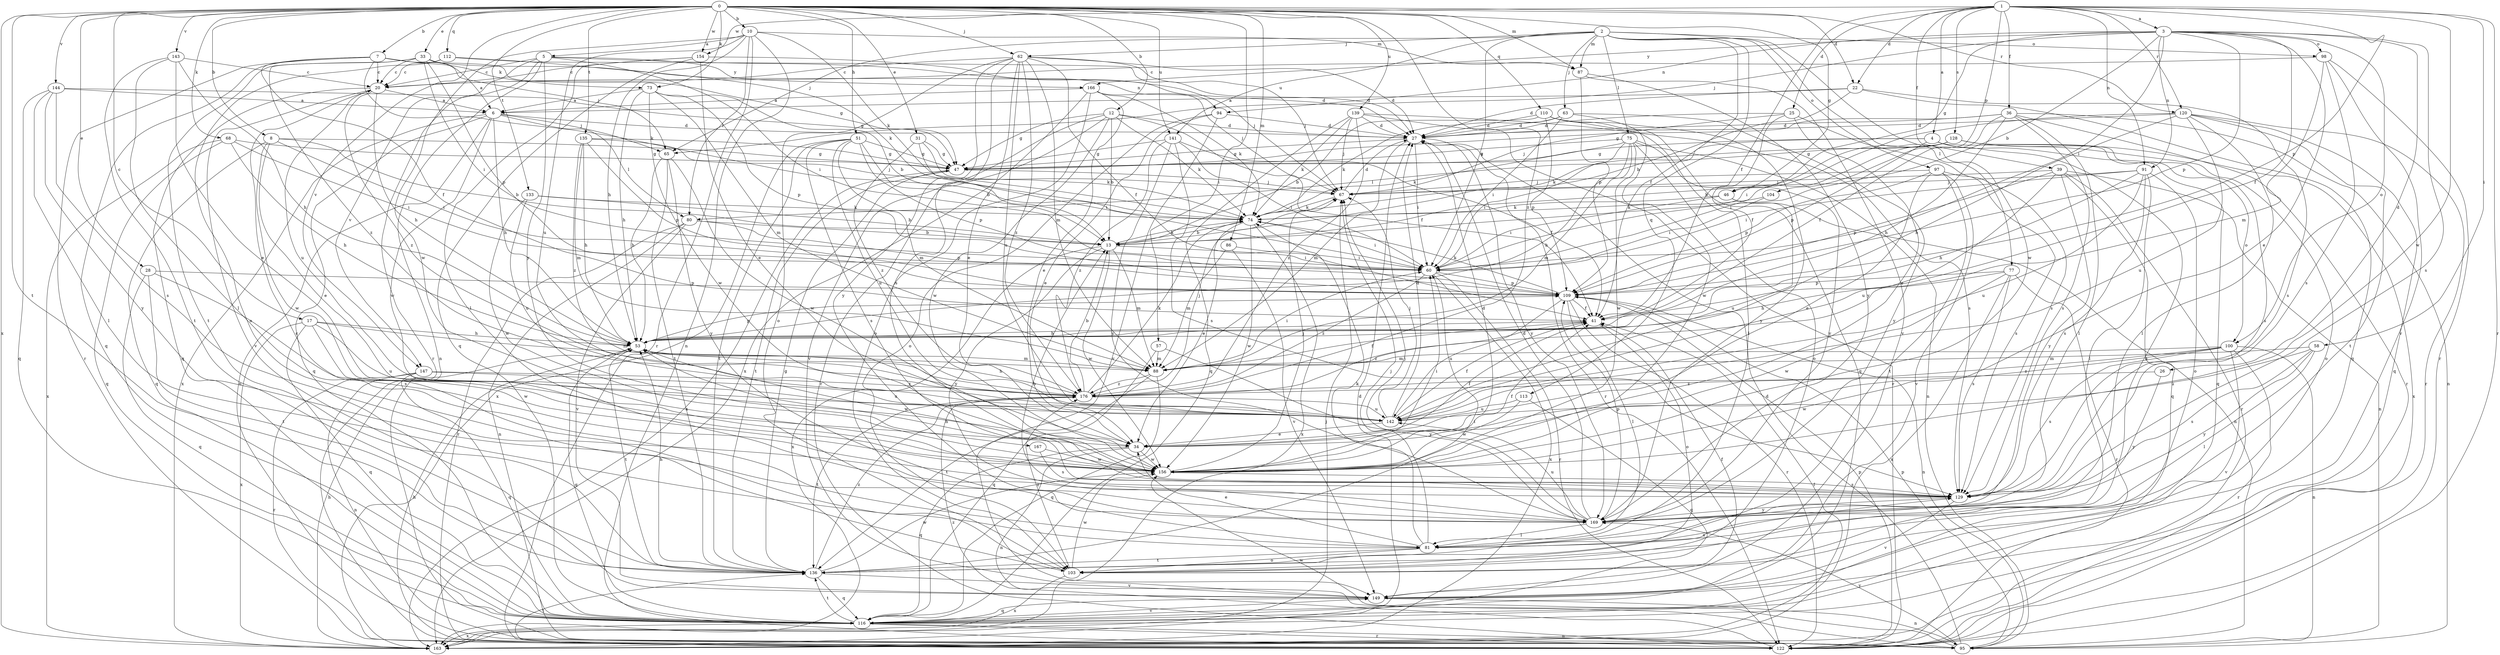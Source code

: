 strict digraph  {
0;
1;
2;
3;
4;
5;
6;
7;
8;
10;
12;
13;
17;
20;
22;
25;
26;
27;
28;
31;
33;
34;
36;
39;
41;
46;
47;
51;
53;
57;
58;
60;
62;
63;
65;
67;
68;
73;
74;
75;
77;
80;
81;
86;
87;
88;
91;
94;
95;
97;
98;
100;
103;
104;
109;
110;
112;
113;
116;
120;
122;
128;
129;
133;
135;
136;
139;
141;
142;
143;
144;
147;
149;
154;
156;
163;
166;
167;
169;
176;
0 -> 7  [label=b];
0 -> 8  [label=b];
0 -> 10  [label=b];
0 -> 12  [label=b];
0 -> 17  [label=c];
0 -> 22  [label=d];
0 -> 28  [label=e];
0 -> 31  [label=e];
0 -> 33  [label=e];
0 -> 46  [label=g];
0 -> 51  [label=h];
0 -> 57  [label=i];
0 -> 62  [label=j];
0 -> 68  [label=k];
0 -> 73  [label=k];
0 -> 86  [label=m];
0 -> 87  [label=m];
0 -> 110  [label=q];
0 -> 112  [label=q];
0 -> 120  [label=r];
0 -> 133  [label=t];
0 -> 135  [label=t];
0 -> 136  [label=t];
0 -> 139  [label=u];
0 -> 141  [label=u];
0 -> 143  [label=v];
0 -> 144  [label=v];
0 -> 147  [label=v];
0 -> 154  [label=w];
0 -> 163  [label=x];
0 -> 176  [label=z];
1 -> 3  [label=a];
1 -> 4  [label=a];
1 -> 22  [label=d];
1 -> 25  [label=d];
1 -> 36  [label=f];
1 -> 39  [label=f];
1 -> 41  [label=f];
1 -> 58  [label=i];
1 -> 91  [label=n];
1 -> 104  [label=p];
1 -> 109  [label=p];
1 -> 120  [label=r];
1 -> 122  [label=r];
1 -> 128  [label=s];
1 -> 154  [label=w];
1 -> 156  [label=w];
2 -> 41  [label=f];
2 -> 60  [label=i];
2 -> 62  [label=j];
2 -> 63  [label=j];
2 -> 65  [label=j];
2 -> 75  [label=l];
2 -> 77  [label=l];
2 -> 87  [label=m];
2 -> 97  [label=o];
2 -> 98  [label=o];
2 -> 113  [label=q];
2 -> 141  [label=u];
2 -> 156  [label=w];
3 -> 13  [label=b];
3 -> 26  [label=d];
3 -> 34  [label=e];
3 -> 41  [label=f];
3 -> 46  [label=g];
3 -> 60  [label=i];
3 -> 65  [label=j];
3 -> 91  [label=n];
3 -> 94  [label=n];
3 -> 98  [label=o];
3 -> 100  [label=o];
3 -> 109  [label=p];
3 -> 129  [label=s];
3 -> 166  [label=y];
4 -> 47  [label=g];
4 -> 80  [label=l];
4 -> 100  [label=o];
4 -> 103  [label=o];
4 -> 109  [label=p];
4 -> 116  [label=q];
5 -> 20  [label=c];
5 -> 60  [label=i];
5 -> 94  [label=n];
5 -> 95  [label=n];
5 -> 122  [label=r];
5 -> 147  [label=v];
5 -> 166  [label=y];
5 -> 167  [label=y];
6 -> 27  [label=d];
6 -> 53  [label=h];
6 -> 65  [label=j];
6 -> 80  [label=l];
6 -> 95  [label=n];
6 -> 116  [label=q];
6 -> 156  [label=w];
6 -> 163  [label=x];
7 -> 20  [label=c];
7 -> 41  [label=f];
7 -> 47  [label=g];
7 -> 65  [label=j];
7 -> 73  [label=k];
7 -> 74  [label=k];
7 -> 116  [label=q];
7 -> 122  [label=r];
8 -> 13  [label=b];
8 -> 34  [label=e];
8 -> 47  [label=g];
8 -> 60  [label=i];
8 -> 116  [label=q];
8 -> 156  [label=w];
10 -> 5  [label=a];
10 -> 53  [label=h];
10 -> 74  [label=k];
10 -> 80  [label=l];
10 -> 87  [label=m];
10 -> 95  [label=n];
10 -> 122  [label=r];
10 -> 142  [label=u];
10 -> 156  [label=w];
12 -> 13  [label=b];
12 -> 27  [label=d];
12 -> 41  [label=f];
12 -> 47  [label=g];
12 -> 74  [label=k];
12 -> 122  [label=r];
12 -> 149  [label=v];
12 -> 156  [label=w];
13 -> 60  [label=i];
13 -> 74  [label=k];
13 -> 88  [label=m];
13 -> 156  [label=w];
13 -> 163  [label=x];
13 -> 169  [label=y];
17 -> 53  [label=h];
17 -> 88  [label=m];
17 -> 116  [label=q];
17 -> 142  [label=u];
17 -> 156  [label=w];
17 -> 163  [label=x];
20 -> 6  [label=a];
20 -> 53  [label=h];
20 -> 116  [label=q];
20 -> 142  [label=u];
20 -> 149  [label=v];
20 -> 176  [label=z];
22 -> 6  [label=a];
22 -> 13  [label=b];
22 -> 27  [label=d];
22 -> 116  [label=q];
22 -> 129  [label=s];
25 -> 27  [label=d];
25 -> 34  [label=e];
25 -> 41  [label=f];
25 -> 67  [label=j];
25 -> 129  [label=s];
26 -> 169  [label=y];
26 -> 176  [label=z];
27 -> 47  [label=g];
27 -> 60  [label=i];
27 -> 88  [label=m];
27 -> 122  [label=r];
27 -> 169  [label=y];
28 -> 109  [label=p];
28 -> 116  [label=q];
28 -> 129  [label=s];
28 -> 136  [label=t];
31 -> 47  [label=g];
31 -> 60  [label=i];
31 -> 74  [label=k];
31 -> 176  [label=z];
33 -> 6  [label=a];
33 -> 20  [label=c];
33 -> 27  [label=d];
33 -> 60  [label=i];
33 -> 109  [label=p];
33 -> 136  [label=t];
33 -> 176  [label=z];
34 -> 41  [label=f];
34 -> 95  [label=n];
34 -> 116  [label=q];
34 -> 156  [label=w];
36 -> 27  [label=d];
36 -> 41  [label=f];
36 -> 47  [label=g];
36 -> 53  [label=h];
36 -> 81  [label=l];
36 -> 95  [label=n];
36 -> 122  [label=r];
36 -> 129  [label=s];
39 -> 67  [label=j];
39 -> 95  [label=n];
39 -> 109  [label=p];
39 -> 116  [label=q];
39 -> 122  [label=r];
39 -> 142  [label=u];
39 -> 169  [label=y];
41 -> 53  [label=h];
41 -> 103  [label=o];
41 -> 176  [label=z];
46 -> 60  [label=i];
46 -> 74  [label=k];
46 -> 95  [label=n];
46 -> 142  [label=u];
47 -> 67  [label=j];
47 -> 136  [label=t];
47 -> 163  [label=x];
51 -> 13  [label=b];
51 -> 47  [label=g];
51 -> 88  [label=m];
51 -> 109  [label=p];
51 -> 129  [label=s];
51 -> 136  [label=t];
51 -> 142  [label=u];
51 -> 163  [label=x];
53 -> 88  [label=m];
53 -> 109  [label=p];
53 -> 116  [label=q];
53 -> 136  [label=t];
53 -> 156  [label=w];
57 -> 88  [label=m];
57 -> 116  [label=q];
57 -> 169  [label=y];
58 -> 81  [label=l];
58 -> 88  [label=m];
58 -> 129  [label=s];
58 -> 142  [label=u];
58 -> 169  [label=y];
60 -> 109  [label=p];
60 -> 122  [label=r];
60 -> 163  [label=x];
60 -> 176  [label=z];
62 -> 20  [label=c];
62 -> 27  [label=d];
62 -> 34  [label=e];
62 -> 41  [label=f];
62 -> 67  [label=j];
62 -> 88  [label=m];
62 -> 103  [label=o];
62 -> 129  [label=s];
62 -> 142  [label=u];
62 -> 169  [label=y];
62 -> 176  [label=z];
63 -> 27  [label=d];
63 -> 60  [label=i];
63 -> 74  [label=k];
63 -> 156  [label=w];
63 -> 169  [label=y];
65 -> 53  [label=h];
65 -> 136  [label=t];
65 -> 156  [label=w];
65 -> 169  [label=y];
67 -> 27  [label=d];
67 -> 74  [label=k];
68 -> 47  [label=g];
68 -> 53  [label=h];
68 -> 60  [label=i];
68 -> 116  [label=q];
68 -> 163  [label=x];
73 -> 6  [label=a];
73 -> 13  [label=b];
73 -> 53  [label=h];
73 -> 88  [label=m];
73 -> 109  [label=p];
73 -> 156  [label=w];
74 -> 13  [label=b];
74 -> 34  [label=e];
74 -> 60  [label=i];
74 -> 156  [label=w];
74 -> 163  [label=x];
75 -> 47  [label=g];
75 -> 53  [label=h];
75 -> 60  [label=i];
75 -> 74  [label=k];
75 -> 88  [label=m];
75 -> 95  [label=n];
75 -> 103  [label=o];
75 -> 156  [label=w];
75 -> 169  [label=y];
77 -> 53  [label=h];
77 -> 109  [label=p];
77 -> 122  [label=r];
77 -> 129  [label=s];
77 -> 156  [label=w];
77 -> 163  [label=x];
80 -> 13  [label=b];
80 -> 95  [label=n];
80 -> 109  [label=p];
80 -> 122  [label=r];
80 -> 149  [label=v];
81 -> 34  [label=e];
81 -> 67  [label=j];
81 -> 74  [label=k];
81 -> 103  [label=o];
81 -> 136  [label=t];
86 -> 60  [label=i];
86 -> 88  [label=m];
86 -> 149  [label=v];
87 -> 109  [label=p];
87 -> 149  [label=v];
87 -> 169  [label=y];
88 -> 41  [label=f];
88 -> 60  [label=i];
88 -> 116  [label=q];
88 -> 136  [label=t];
88 -> 176  [label=z];
91 -> 53  [label=h];
91 -> 60  [label=i];
91 -> 67  [label=j];
91 -> 81  [label=l];
91 -> 103  [label=o];
91 -> 129  [label=s];
91 -> 142  [label=u];
94 -> 27  [label=d];
94 -> 34  [label=e];
94 -> 103  [label=o];
94 -> 149  [label=v];
95 -> 27  [label=d];
95 -> 109  [label=p];
95 -> 156  [label=w];
95 -> 169  [label=y];
97 -> 34  [label=e];
97 -> 67  [label=j];
97 -> 109  [label=p];
97 -> 129  [label=s];
97 -> 136  [label=t];
97 -> 149  [label=v];
98 -> 20  [label=c];
98 -> 88  [label=m];
98 -> 122  [label=r];
98 -> 129  [label=s];
98 -> 149  [label=v];
100 -> 88  [label=m];
100 -> 95  [label=n];
100 -> 122  [label=r];
100 -> 129  [label=s];
100 -> 149  [label=v];
100 -> 156  [label=w];
100 -> 176  [label=z];
103 -> 20  [label=c];
103 -> 156  [label=w];
103 -> 163  [label=x];
103 -> 176  [label=z];
104 -> 60  [label=i];
104 -> 74  [label=k];
109 -> 41  [label=f];
109 -> 74  [label=k];
109 -> 81  [label=l];
109 -> 95  [label=n];
109 -> 122  [label=r];
109 -> 142  [label=u];
110 -> 13  [label=b];
110 -> 27  [label=d];
110 -> 81  [label=l];
110 -> 109  [label=p];
110 -> 116  [label=q];
110 -> 169  [label=y];
112 -> 20  [label=c];
112 -> 27  [label=d];
112 -> 74  [label=k];
112 -> 103  [label=o];
113 -> 116  [label=q];
113 -> 142  [label=u];
113 -> 156  [label=w];
116 -> 95  [label=n];
116 -> 122  [label=r];
116 -> 136  [label=t];
116 -> 149  [label=v];
116 -> 163  [label=x];
120 -> 27  [label=d];
120 -> 53  [label=h];
120 -> 60  [label=i];
120 -> 81  [label=l];
120 -> 116  [label=q];
120 -> 122  [label=r];
120 -> 136  [label=t];
120 -> 142  [label=u];
122 -> 53  [label=h];
122 -> 109  [label=p];
122 -> 136  [label=t];
122 -> 176  [label=z];
128 -> 13  [label=b];
128 -> 47  [label=g];
128 -> 60  [label=i];
128 -> 74  [label=k];
128 -> 103  [label=o];
128 -> 129  [label=s];
128 -> 163  [label=x];
129 -> 53  [label=h];
129 -> 149  [label=v];
129 -> 169  [label=y];
133 -> 13  [label=b];
133 -> 74  [label=k];
133 -> 142  [label=u];
133 -> 156  [label=w];
135 -> 47  [label=g];
135 -> 53  [label=h];
135 -> 67  [label=j];
135 -> 88  [label=m];
135 -> 109  [label=p];
135 -> 176  [label=z];
136 -> 47  [label=g];
136 -> 53  [label=h];
136 -> 60  [label=i];
136 -> 116  [label=q];
136 -> 129  [label=s];
136 -> 149  [label=v];
136 -> 156  [label=w];
136 -> 176  [label=z];
139 -> 27  [label=d];
139 -> 67  [label=j];
139 -> 74  [label=k];
139 -> 116  [label=q];
139 -> 122  [label=r];
139 -> 129  [label=s];
139 -> 176  [label=z];
141 -> 41  [label=f];
141 -> 47  [label=g];
141 -> 60  [label=i];
141 -> 129  [label=s];
141 -> 169  [label=y];
141 -> 176  [label=z];
142 -> 27  [label=d];
142 -> 34  [label=e];
142 -> 41  [label=f];
142 -> 67  [label=j];
143 -> 20  [label=c];
143 -> 34  [label=e];
143 -> 53  [label=h];
143 -> 81  [label=l];
143 -> 136  [label=t];
144 -> 6  [label=a];
144 -> 47  [label=g];
144 -> 81  [label=l];
144 -> 116  [label=q];
144 -> 129  [label=s];
144 -> 169  [label=y];
147 -> 95  [label=n];
147 -> 116  [label=q];
147 -> 122  [label=r];
147 -> 142  [label=u];
147 -> 176  [label=z];
149 -> 41  [label=f];
149 -> 95  [label=n];
149 -> 116  [label=q];
154 -> 20  [label=c];
154 -> 34  [label=e];
154 -> 67  [label=j];
154 -> 81  [label=l];
154 -> 116  [label=q];
156 -> 27  [label=d];
156 -> 41  [label=f];
156 -> 60  [label=i];
156 -> 67  [label=j];
156 -> 129  [label=s];
163 -> 27  [label=d];
163 -> 41  [label=f];
163 -> 53  [label=h];
163 -> 67  [label=j];
166 -> 6  [label=a];
166 -> 34  [label=e];
166 -> 67  [label=j];
166 -> 74  [label=k];
166 -> 103  [label=o];
166 -> 163  [label=x];
167 -> 129  [label=s];
167 -> 156  [label=w];
169 -> 13  [label=b];
169 -> 27  [label=d];
169 -> 67  [label=j];
169 -> 81  [label=l];
169 -> 109  [label=p];
169 -> 142  [label=u];
176 -> 13  [label=b];
176 -> 53  [label=h];
176 -> 67  [label=j];
176 -> 74  [label=k];
176 -> 136  [label=t];
176 -> 142  [label=u];
}
